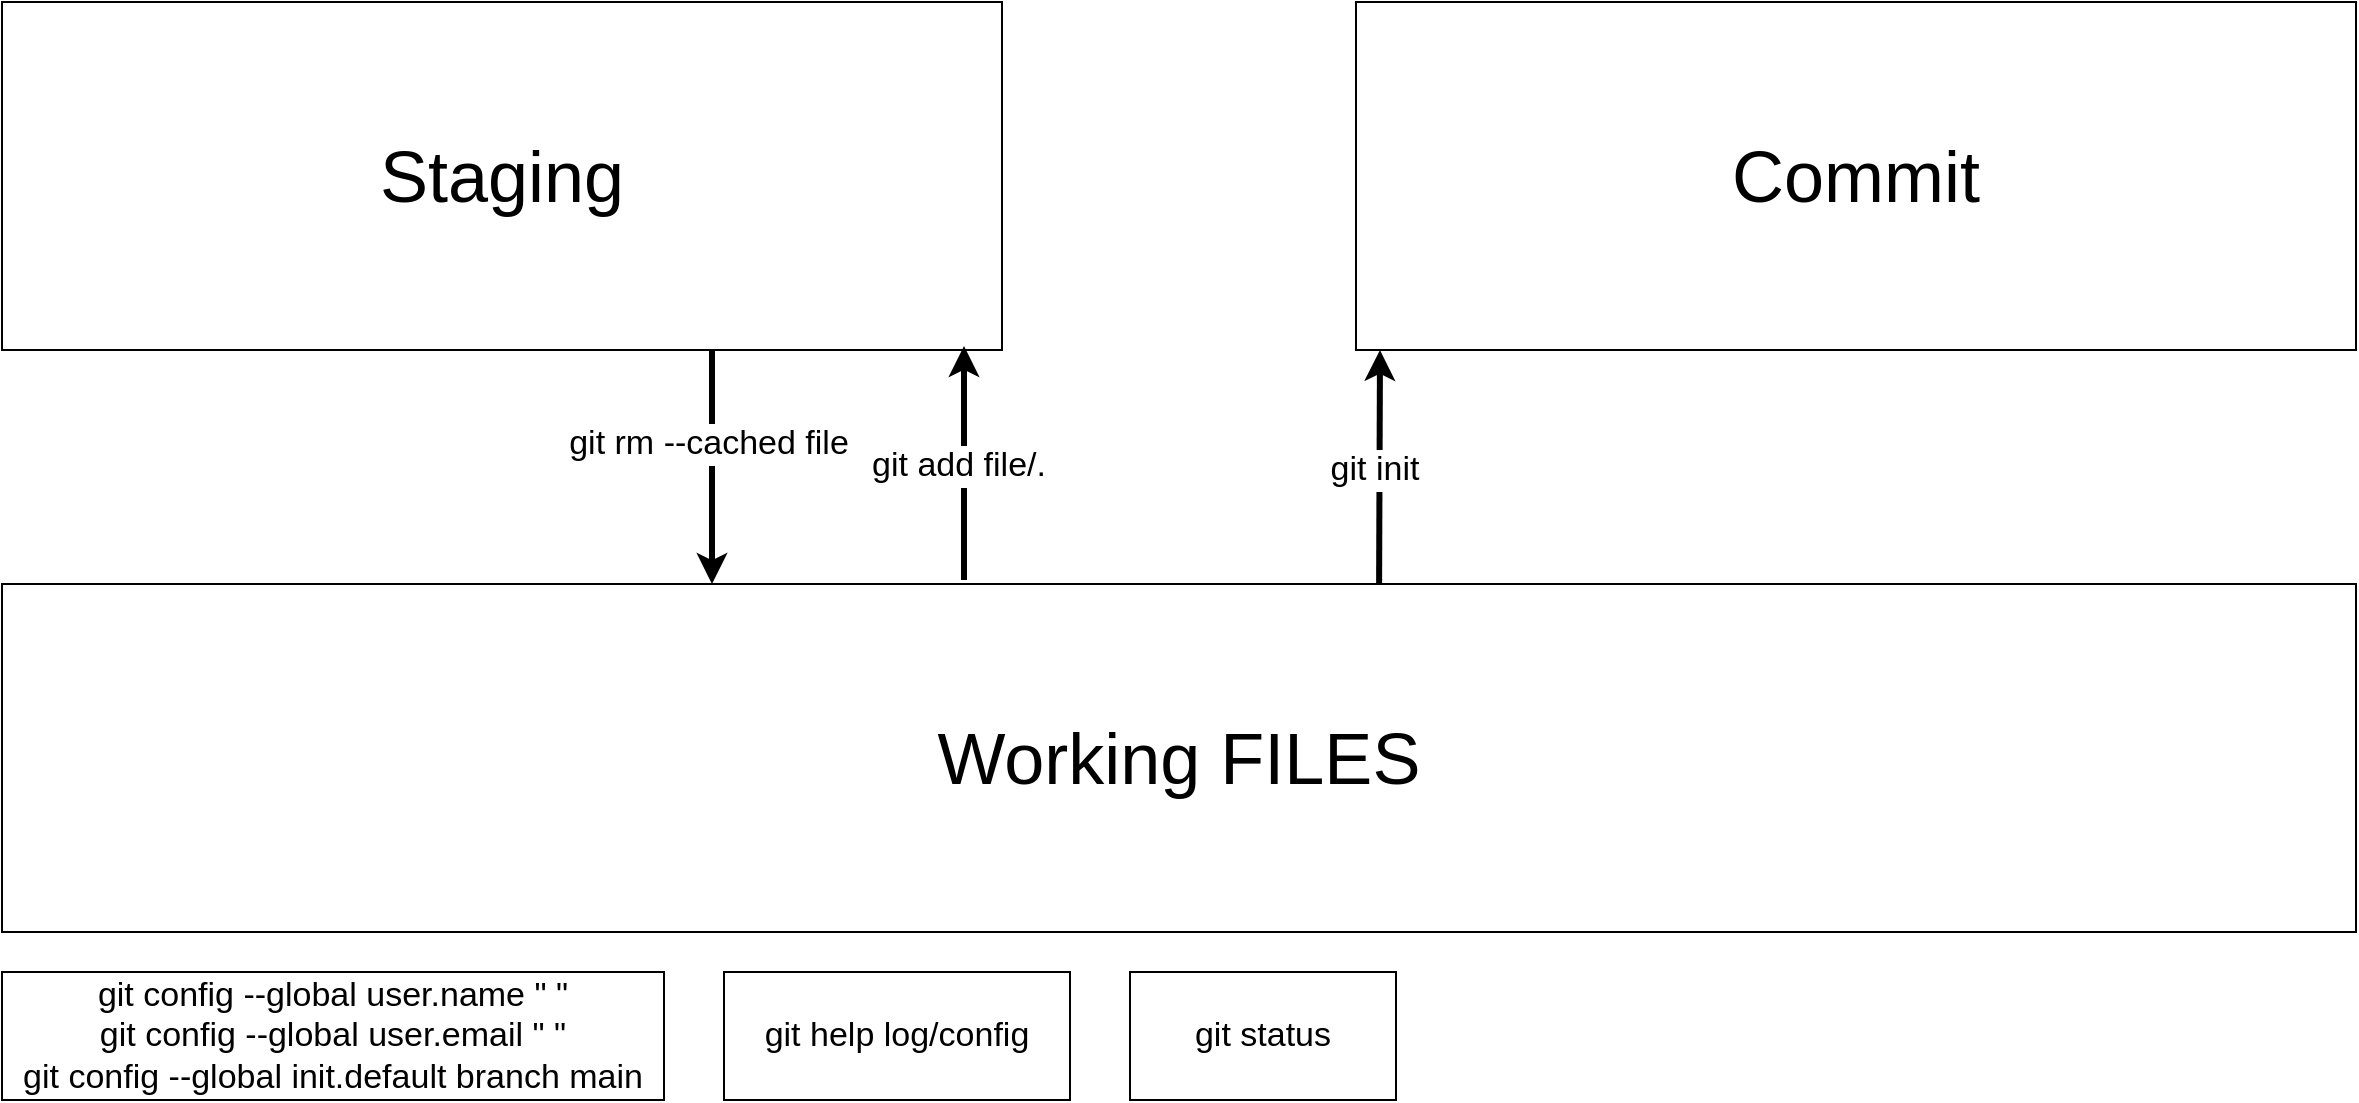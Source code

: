 <mxfile version="27.1.4">
  <diagram name="第 1 页" id="GgkxnlQXzHrn6yfhAk_E">
    <mxGraphModel dx="1565" dy="854" grid="0" gridSize="10" guides="1" tooltips="1" connect="1" arrows="1" fold="1" page="1" pageScale="1" pageWidth="1920" pageHeight="1200" math="0" shadow="0">
      <root>
        <mxCell id="0" />
        <mxCell id="1" parent="0" />
        <mxCell id="Thgo0oSLKI5nVbTJPh4o-1" value="Working FILES" style="rounded=0;whiteSpace=wrap;html=1;fontSize=36;" vertex="1" parent="1">
          <mxGeometry x="321" y="735" width="1177" height="174" as="geometry" />
        </mxCell>
        <mxCell id="Thgo0oSLKI5nVbTJPh4o-5" value="git config --global user.name &quot; &quot;&lt;div&gt;git config --global user.email &quot; &quot;&lt;/div&gt;&lt;div&gt;git config --global init.default branch main&lt;/div&gt;" style="rounded=0;whiteSpace=wrap;html=1;fontSize=17;" vertex="1" parent="1">
          <mxGeometry x="321" y="929" width="331" height="64" as="geometry" />
        </mxCell>
        <mxCell id="Thgo0oSLKI5nVbTJPh4o-7" value="git help log/config" style="rounded=0;whiteSpace=wrap;html=1;fontSize=17;" vertex="1" parent="1">
          <mxGeometry x="682" y="929" width="173" height="64" as="geometry" />
        </mxCell>
        <mxCell id="Thgo0oSLKI5nVbTJPh4o-8" value="Staging" style="rounded=0;whiteSpace=wrap;html=1;fontSize=36;" vertex="1" parent="1">
          <mxGeometry x="321" y="444" width="500" height="174" as="geometry" />
        </mxCell>
        <mxCell id="Thgo0oSLKI5nVbTJPh4o-9" value="Commit" style="rounded=0;whiteSpace=wrap;html=1;fontSize=36;" vertex="1" parent="1">
          <mxGeometry x="998" y="444" width="500" height="174" as="geometry" />
        </mxCell>
        <mxCell id="Thgo0oSLKI5nVbTJPh4o-13" value="" style="endArrow=classic;html=1;rounded=1;entryX=0;entryY=1;entryDx=0;entryDy=0;curved=0;jumpStyle=arc;strokeWidth=3;exitX=0.585;exitY=0;exitDx=0;exitDy=0;exitPerimeter=0;" edge="1" parent="1" source="Thgo0oSLKI5nVbTJPh4o-1">
          <mxGeometry width="50" height="50" relative="1" as="geometry">
            <mxPoint x="1010" y="683" as="sourcePoint" />
            <mxPoint x="1010" y="618" as="targetPoint" />
          </mxGeometry>
        </mxCell>
        <mxCell id="Thgo0oSLKI5nVbTJPh4o-16" value="git init" style="edgeLabel;html=1;align=center;verticalAlign=middle;resizable=0;points=[];fontSize=17;" vertex="1" connectable="0" parent="Thgo0oSLKI5nVbTJPh4o-13">
          <mxGeometry x="-0.026" y="3" relative="1" as="geometry">
            <mxPoint as="offset" />
          </mxGeometry>
        </mxCell>
        <mxCell id="Thgo0oSLKI5nVbTJPh4o-14" value="" style="endArrow=classic;html=1;rounded=1;entryX=0;entryY=1;entryDx=0;entryDy=0;curved=0;jumpStyle=arc;strokeWidth=3;exitX=0.585;exitY=0;exitDx=0;exitDy=0;exitPerimeter=0;" edge="1" parent="1">
          <mxGeometry width="50" height="50" relative="1" as="geometry">
            <mxPoint x="676" y="618" as="sourcePoint" />
            <mxPoint x="676" y="735" as="targetPoint" />
          </mxGeometry>
        </mxCell>
        <mxCell id="Thgo0oSLKI5nVbTJPh4o-22" value="git rm --cached file" style="edgeLabel;html=1;align=center;verticalAlign=middle;resizable=0;points=[];fontSize=17;" vertex="1" connectable="0" parent="Thgo0oSLKI5nVbTJPh4o-14">
          <mxGeometry x="-0.197" y="-2" relative="1" as="geometry">
            <mxPoint as="offset" />
          </mxGeometry>
        </mxCell>
        <mxCell id="Thgo0oSLKI5nVbTJPh4o-17" value="git status" style="rounded=0;whiteSpace=wrap;html=1;fontSize=17;" vertex="1" parent="1">
          <mxGeometry x="885" y="929" width="133" height="64" as="geometry" />
        </mxCell>
        <mxCell id="Thgo0oSLKI5nVbTJPh4o-18" value="" style="endArrow=classic;html=1;rounded=1;entryX=0;entryY=1;entryDx=0;entryDy=0;curved=0;jumpStyle=arc;strokeWidth=3;exitX=0.585;exitY=0;exitDx=0;exitDy=0;exitPerimeter=0;" edge="1" parent="1">
          <mxGeometry width="50" height="50" relative="1" as="geometry">
            <mxPoint x="802" y="733" as="sourcePoint" />
            <mxPoint x="802" y="616" as="targetPoint" />
          </mxGeometry>
        </mxCell>
        <mxCell id="Thgo0oSLKI5nVbTJPh4o-19" value="git add file/." style="edgeLabel;html=1;align=center;verticalAlign=middle;resizable=0;points=[];fontSize=17;" vertex="1" connectable="0" parent="Thgo0oSLKI5nVbTJPh4o-18">
          <mxGeometry x="-0.026" y="3" relative="1" as="geometry">
            <mxPoint as="offset" />
          </mxGeometry>
        </mxCell>
      </root>
    </mxGraphModel>
  </diagram>
</mxfile>

